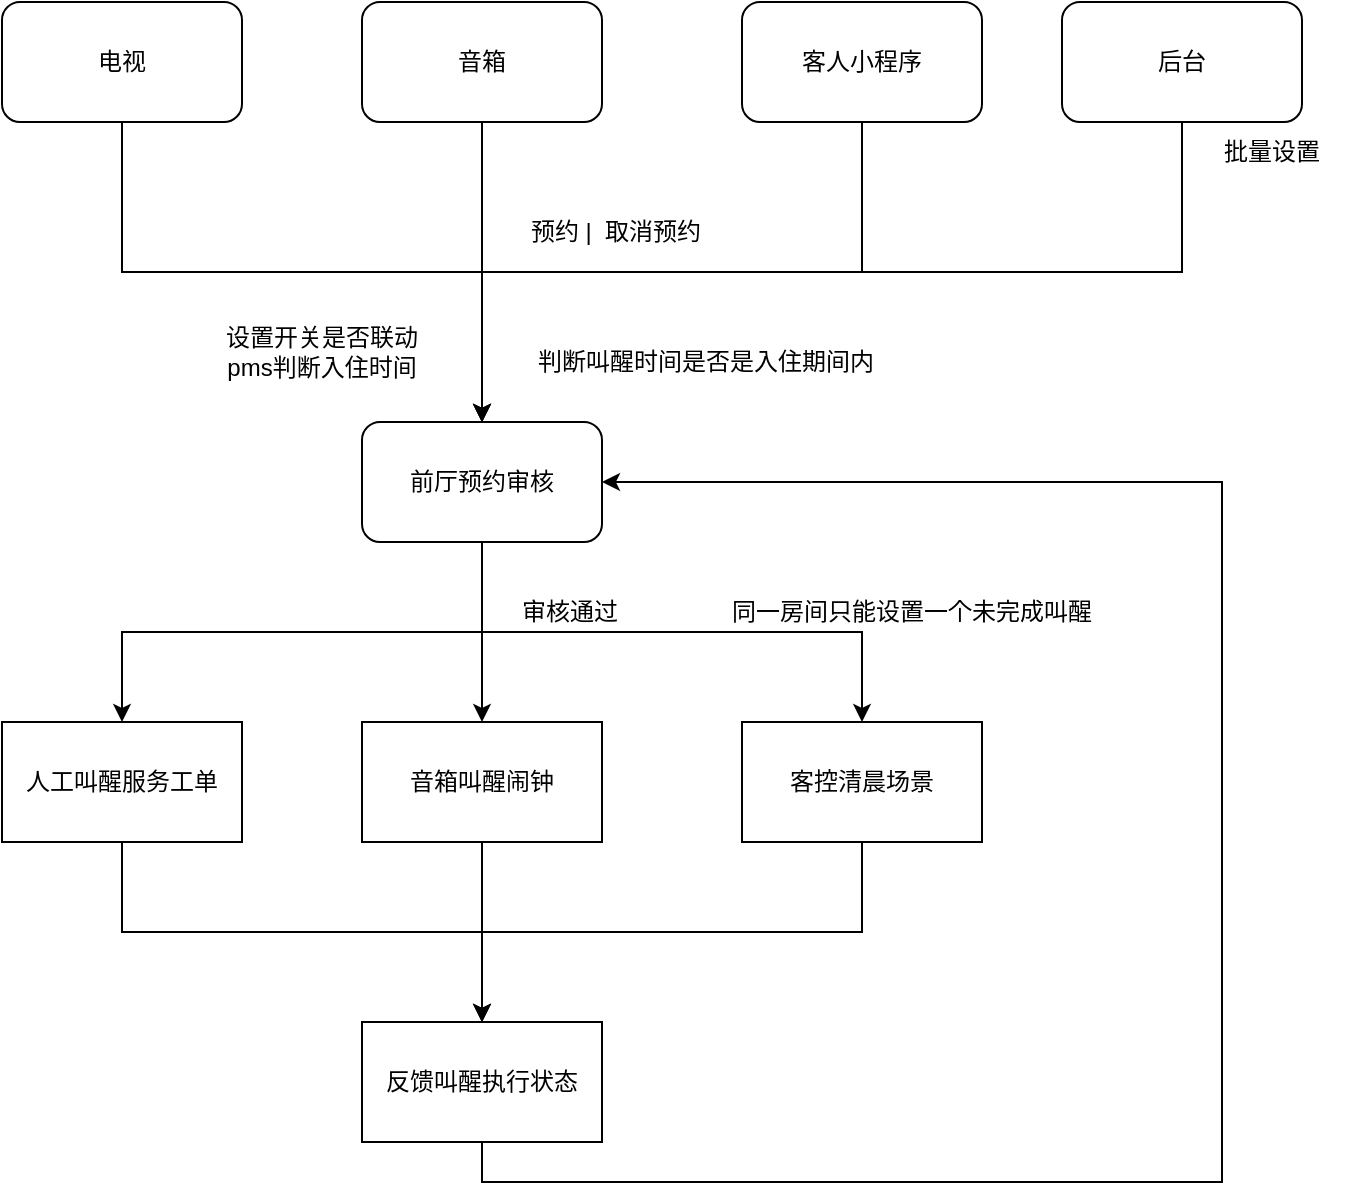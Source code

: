 <mxfile version="24.4.4" type="github">
  <diagram name="第 1 页" id="sBmbsKwwdY_jyeglFu8v">
    <mxGraphModel dx="794" dy="454" grid="1" gridSize="10" guides="1" tooltips="1" connect="1" arrows="1" fold="1" page="1" pageScale="1" pageWidth="827" pageHeight="1169" math="0" shadow="0">
      <root>
        <mxCell id="0" />
        <mxCell id="1" parent="0" />
        <mxCell id="-vvbk8NQpzLYk57_HcCM-5" style="edgeStyle=orthogonalEdgeStyle;rounded=0;orthogonalLoop=1;jettySize=auto;html=1;exitX=0.5;exitY=1;exitDx=0;exitDy=0;entryX=0.5;entryY=0;entryDx=0;entryDy=0;" edge="1" parent="1" source="-vvbk8NQpzLYk57_HcCM-1" target="-vvbk8NQpzLYk57_HcCM-4">
          <mxGeometry relative="1" as="geometry" />
        </mxCell>
        <mxCell id="-vvbk8NQpzLYk57_HcCM-1" value="电视" style="rounded=1;whiteSpace=wrap;html=1;" vertex="1" parent="1">
          <mxGeometry x="100" y="70" width="120" height="60" as="geometry" />
        </mxCell>
        <mxCell id="-vvbk8NQpzLYk57_HcCM-6" style="edgeStyle=orthogonalEdgeStyle;rounded=0;orthogonalLoop=1;jettySize=auto;html=1;exitX=0.5;exitY=1;exitDx=0;exitDy=0;entryX=0.5;entryY=0;entryDx=0;entryDy=0;" edge="1" parent="1" source="-vvbk8NQpzLYk57_HcCM-2" target="-vvbk8NQpzLYk57_HcCM-4">
          <mxGeometry relative="1" as="geometry" />
        </mxCell>
        <mxCell id="-vvbk8NQpzLYk57_HcCM-2" value="音箱" style="rounded=1;whiteSpace=wrap;html=1;" vertex="1" parent="1">
          <mxGeometry x="280" y="70" width="120" height="60" as="geometry" />
        </mxCell>
        <mxCell id="-vvbk8NQpzLYk57_HcCM-7" style="edgeStyle=orthogonalEdgeStyle;rounded=0;orthogonalLoop=1;jettySize=auto;html=1;exitX=0.5;exitY=1;exitDx=0;exitDy=0;entryX=0.5;entryY=0;entryDx=0;entryDy=0;" edge="1" parent="1" source="-vvbk8NQpzLYk57_HcCM-3" target="-vvbk8NQpzLYk57_HcCM-4">
          <mxGeometry relative="1" as="geometry" />
        </mxCell>
        <mxCell id="-vvbk8NQpzLYk57_HcCM-3" value="客人小程序" style="rounded=1;whiteSpace=wrap;html=1;" vertex="1" parent="1">
          <mxGeometry x="470" y="70" width="120" height="60" as="geometry" />
        </mxCell>
        <mxCell id="-vvbk8NQpzLYk57_HcCM-12" style="edgeStyle=orthogonalEdgeStyle;rounded=0;orthogonalLoop=1;jettySize=auto;html=1;exitX=0.5;exitY=1;exitDx=0;exitDy=0;entryX=0.5;entryY=0;entryDx=0;entryDy=0;" edge="1" parent="1" source="-vvbk8NQpzLYk57_HcCM-4" target="-vvbk8NQpzLYk57_HcCM-11">
          <mxGeometry relative="1" as="geometry" />
        </mxCell>
        <mxCell id="-vvbk8NQpzLYk57_HcCM-15" style="edgeStyle=orthogonalEdgeStyle;rounded=0;orthogonalLoop=1;jettySize=auto;html=1;exitX=0.5;exitY=1;exitDx=0;exitDy=0;entryX=0.5;entryY=0;entryDx=0;entryDy=0;" edge="1" parent="1" source="-vvbk8NQpzLYk57_HcCM-4" target="-vvbk8NQpzLYk57_HcCM-13">
          <mxGeometry relative="1" as="geometry" />
        </mxCell>
        <mxCell id="-vvbk8NQpzLYk57_HcCM-16" style="edgeStyle=orthogonalEdgeStyle;rounded=0;orthogonalLoop=1;jettySize=auto;html=1;exitX=0.5;exitY=1;exitDx=0;exitDy=0;" edge="1" parent="1" source="-vvbk8NQpzLYk57_HcCM-4" target="-vvbk8NQpzLYk57_HcCM-14">
          <mxGeometry relative="1" as="geometry" />
        </mxCell>
        <mxCell id="-vvbk8NQpzLYk57_HcCM-4" value="前厅预约审核" style="rounded=1;whiteSpace=wrap;html=1;" vertex="1" parent="1">
          <mxGeometry x="280" y="280" width="120" height="60" as="geometry" />
        </mxCell>
        <mxCell id="-vvbk8NQpzLYk57_HcCM-8" value="预约 |&amp;nbsp; 取消预约" style="text;html=1;align=center;verticalAlign=middle;whiteSpace=wrap;rounded=0;" vertex="1" parent="1">
          <mxGeometry x="354" y="170" width="106" height="30" as="geometry" />
        </mxCell>
        <mxCell id="-vvbk8NQpzLYk57_HcCM-9" value="判断叫醒时间是否是入住期间内" style="text;html=1;align=center;verticalAlign=middle;whiteSpace=wrap;rounded=0;" vertex="1" parent="1">
          <mxGeometry x="354" y="235" width="196" height="30" as="geometry" />
        </mxCell>
        <mxCell id="-vvbk8NQpzLYk57_HcCM-10" value="设置开关是否联动pms判断入住时间" style="text;html=1;align=center;verticalAlign=middle;whiteSpace=wrap;rounded=0;" vertex="1" parent="1">
          <mxGeometry x="210" y="225" width="100" height="40" as="geometry" />
        </mxCell>
        <mxCell id="-vvbk8NQpzLYk57_HcCM-22" style="edgeStyle=orthogonalEdgeStyle;rounded=0;orthogonalLoop=1;jettySize=auto;html=1;exitX=0.5;exitY=1;exitDx=0;exitDy=0;entryX=0.5;entryY=0;entryDx=0;entryDy=0;" edge="1" parent="1" source="-vvbk8NQpzLYk57_HcCM-11" target="-vvbk8NQpzLYk57_HcCM-19">
          <mxGeometry relative="1" as="geometry" />
        </mxCell>
        <mxCell id="-vvbk8NQpzLYk57_HcCM-11" value="人工叫醒服务工单" style="rounded=0;whiteSpace=wrap;html=1;" vertex="1" parent="1">
          <mxGeometry x="100" y="430" width="120" height="60" as="geometry" />
        </mxCell>
        <mxCell id="-vvbk8NQpzLYk57_HcCM-23" style="edgeStyle=orthogonalEdgeStyle;rounded=0;orthogonalLoop=1;jettySize=auto;html=1;exitX=0.5;exitY=1;exitDx=0;exitDy=0;entryX=0.5;entryY=0;entryDx=0;entryDy=0;" edge="1" parent="1" source="-vvbk8NQpzLYk57_HcCM-13" target="-vvbk8NQpzLYk57_HcCM-19">
          <mxGeometry relative="1" as="geometry" />
        </mxCell>
        <mxCell id="-vvbk8NQpzLYk57_HcCM-13" value="音箱叫醒闹钟" style="rounded=0;whiteSpace=wrap;html=1;" vertex="1" parent="1">
          <mxGeometry x="280" y="430" width="120" height="60" as="geometry" />
        </mxCell>
        <mxCell id="-vvbk8NQpzLYk57_HcCM-24" style="edgeStyle=orthogonalEdgeStyle;rounded=0;orthogonalLoop=1;jettySize=auto;html=1;exitX=0.5;exitY=1;exitDx=0;exitDy=0;entryX=0.5;entryY=0;entryDx=0;entryDy=0;" edge="1" parent="1" source="-vvbk8NQpzLYk57_HcCM-14" target="-vvbk8NQpzLYk57_HcCM-19">
          <mxGeometry relative="1" as="geometry" />
        </mxCell>
        <mxCell id="-vvbk8NQpzLYk57_HcCM-14" value="客控清晨场景" style="rounded=0;whiteSpace=wrap;html=1;" vertex="1" parent="1">
          <mxGeometry x="470" y="430" width="120" height="60" as="geometry" />
        </mxCell>
        <mxCell id="-vvbk8NQpzLYk57_HcCM-17" value="审核通过" style="text;html=1;align=center;verticalAlign=middle;whiteSpace=wrap;rounded=0;" vertex="1" parent="1">
          <mxGeometry x="354" y="360" width="60" height="30" as="geometry" />
        </mxCell>
        <mxCell id="-vvbk8NQpzLYk57_HcCM-18" value="同一房间只能设置一个未完成叫醒" style="text;html=1;align=center;verticalAlign=middle;whiteSpace=wrap;rounded=0;" vertex="1" parent="1">
          <mxGeometry x="460" y="360" width="190" height="30" as="geometry" />
        </mxCell>
        <mxCell id="-vvbk8NQpzLYk57_HcCM-25" style="edgeStyle=orthogonalEdgeStyle;rounded=0;orthogonalLoop=1;jettySize=auto;html=1;exitX=0.5;exitY=1;exitDx=0;exitDy=0;entryX=1;entryY=0.5;entryDx=0;entryDy=0;" edge="1" parent="1" source="-vvbk8NQpzLYk57_HcCM-19" target="-vvbk8NQpzLYk57_HcCM-4">
          <mxGeometry relative="1" as="geometry">
            <Array as="points">
              <mxPoint x="340" y="660" />
              <mxPoint x="710" y="660" />
              <mxPoint x="710" y="310" />
            </Array>
          </mxGeometry>
        </mxCell>
        <mxCell id="-vvbk8NQpzLYk57_HcCM-19" value="反馈叫醒执行状态" style="rounded=0;whiteSpace=wrap;html=1;" vertex="1" parent="1">
          <mxGeometry x="280" y="580" width="120" height="60" as="geometry" />
        </mxCell>
        <mxCell id="-vvbk8NQpzLYk57_HcCM-27" style="edgeStyle=orthogonalEdgeStyle;rounded=0;orthogonalLoop=1;jettySize=auto;html=1;exitX=0.5;exitY=1;exitDx=0;exitDy=0;entryX=0.5;entryY=0;entryDx=0;entryDy=0;" edge="1" parent="1" source="-vvbk8NQpzLYk57_HcCM-26" target="-vvbk8NQpzLYk57_HcCM-4">
          <mxGeometry relative="1" as="geometry" />
        </mxCell>
        <mxCell id="-vvbk8NQpzLYk57_HcCM-26" value="后台" style="rounded=1;whiteSpace=wrap;html=1;" vertex="1" parent="1">
          <mxGeometry x="630" y="70" width="120" height="60" as="geometry" />
        </mxCell>
        <mxCell id="-vvbk8NQpzLYk57_HcCM-28" value="批量设置" style="text;html=1;align=center;verticalAlign=middle;whiteSpace=wrap;rounded=0;" vertex="1" parent="1">
          <mxGeometry x="690" y="130" width="90" height="30" as="geometry" />
        </mxCell>
      </root>
    </mxGraphModel>
  </diagram>
</mxfile>
